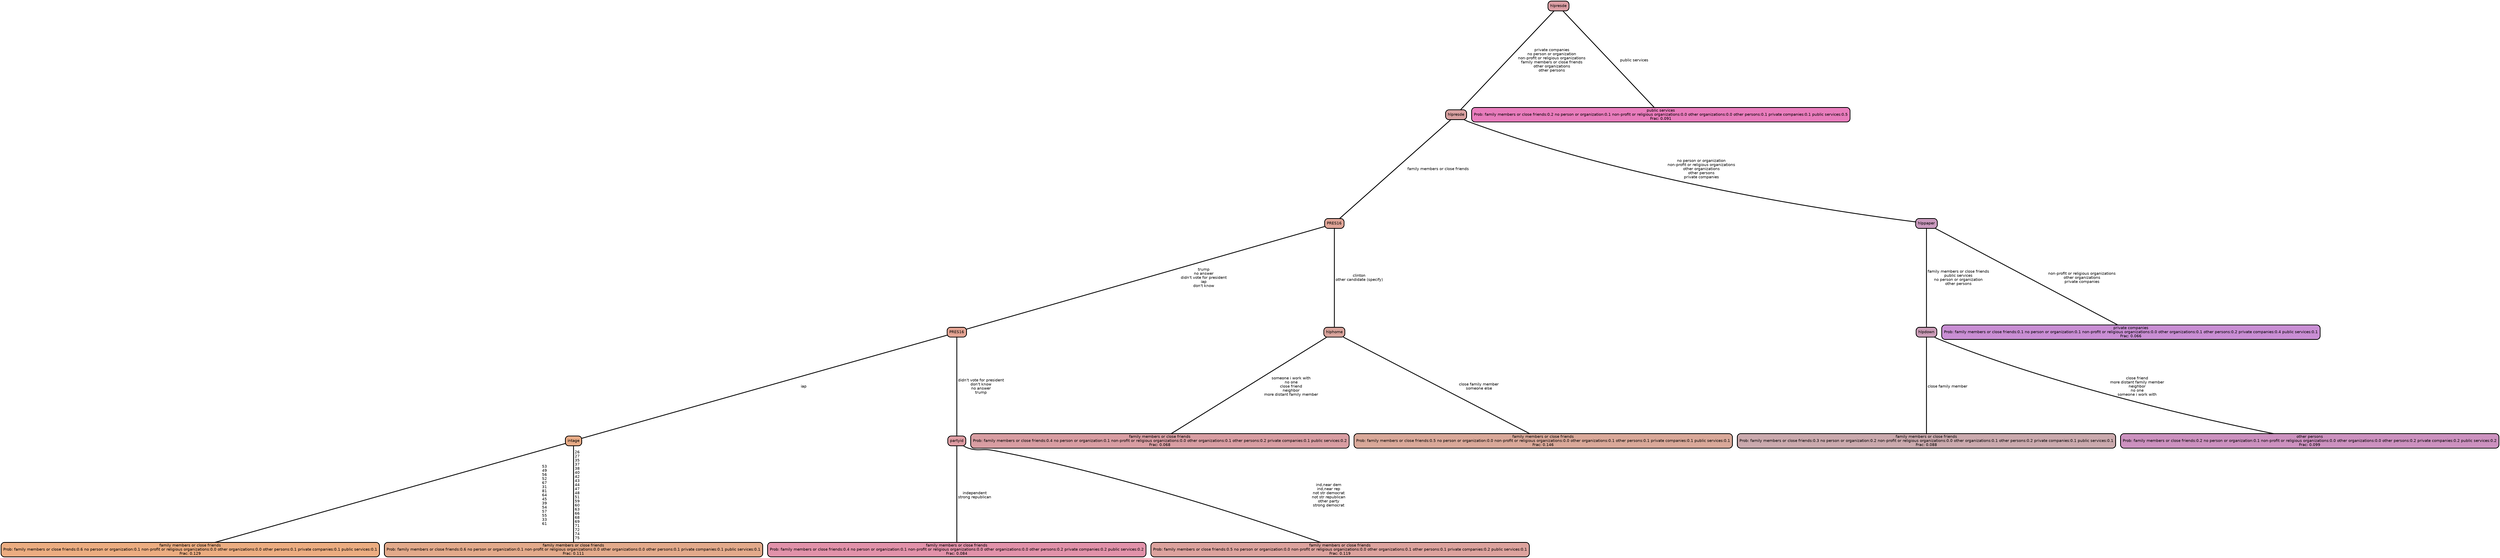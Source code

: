 graph Tree {
node [shape=box, style="filled, rounded",color="black",penwidth="3",fontcolor="black",                 fontname=helvetica] ;
graph [ranksep="0 equally", splines=straight,                 bgcolor=transparent, dpi=200] ;
edge [fontname=helvetica, color=black] ;
0 [label="family members or close friends
Prob: family members or close friends:0.6 no person or organization:0.1 non-profit or religious organizations:0.0 other organizations:0.0 other persons:0.1 private companies:0.1 public services:0.1
Frac: 0.129", fillcolor="#ecad81"] ;
1 [label="intage", fillcolor="#e8ab86"] ;
2 [label="family members or close friends
Prob: family members or close friends:0.6 no person or organization:0.1 non-profit or religious organizations:0.0 other organizations:0.0 other persons:0.1 private companies:0.1 public services:0.1
Frac: 0.111", fillcolor="#e3aa8b"] ;
3 [label="PRES16", fillcolor="#e4a493"] ;
4 [label="family members or close friends
Prob: family members or close friends:0.4 no person or organization:0.1 non-profit or religious organizations:0.0 other organizations:0.0 other persons:0.2 private companies:0.2 public services:0.2
Frac: 0.084", fillcolor="#e292aa"] ;
5 [label="partyid", fillcolor="#df9ca3"] ;
6 [label="family members or close friends
Prob: family members or close friends:0.5 no person or organization:0.0 non-profit or religious organizations:0.0 other organizations:0.1 other persons:0.1 private companies:0.2 public services:0.1
Frac: 0.119", fillcolor="#dda39e"] ;
7 [label="PRES16", fillcolor="#e0a496"] ;
8 [label="family members or close friends
Prob: family members or close friends:0.4 no person or organization:0.1 non-profit or religious organizations:0.0 other organizations:0.1 other persons:0.2 private companies:0.1 public services:0.2
Frac: 0.068", fillcolor="#d89da2"] ;
9 [label="hlphome", fillcolor="#d9a49c"] ;
10 [label="family members or close friends
Prob: family members or close friends:0.5 no person or organization:0.0 non-profit or religious organizations:0.0 other organizations:0.1 other persons:0.1 private companies:0.1 public services:0.1
Frac: 0.146", fillcolor="#d9a899"] ;
11 [label="hlpresde", fillcolor="#daa1a1"] ;
12 [label="family members or close friends
Prob: family members or close friends:0.3 no person or organization:0.2 non-profit or religious organizations:0.0 other organizations:0.1 other persons:0.2 private companies:0.1 public services:0.1
Frac: 0.088", fillcolor="#caa9ad"] ;
13 [label="hlpdown", fillcolor="#cb9cb7"] ;
14 [label="other persons
Prob: family members or close friends:0.2 no person or organization:0.1 non-profit or religious organizations:0.0 other organizations:0.0 other persons:0.2 private companies:0.2 public services:0.2
Frac: 0.099", fillcolor="#cc91bf"] ;
15 [label="hlppaper", fillcolor="#ca99be"] ;
16 [label="private companies
Prob: family members or close friends:0.1 no person or organization:0.1 non-profit or religious organizations:0.0 other organizations:0.1 other persons:0.2 private companies:0.4 public services:0.1
Frac: 0.066", fillcolor="#c98ed4"] ;
17 [label="hlpresde", fillcolor="#db9ea4"] ;
18 [label="public services
Prob: family members or close friends:0.2 no person or organization:0.1 non-profit or religious organizations:0.0 other organizations:0.0 other persons:0.1 private companies:0.1 public services:0.5
Frac: 0.091", fillcolor="#e97cbc"] ;
1 -- 0 [label=" 53\n 49\n 56\n 52\n 67\n 31\n 81\n 64\n 45\n 39\n 54\n 57\n 55\n 33\n 61",penwidth=3] ;
1 -- 2 [label=" 26\n 27\n 35\n 37\n 38\n 40\n 42\n 43\n 44\n 47\n 48\n 51\n 59\n 60\n 63\n 66\n 68\n 69\n 71\n 72\n 74\n 75",penwidth=3] ;
3 -- 1 [label=" iap",penwidth=3] ;
3 -- 5 [label=" didn't vote for president\n don't know\n no answer\n trump",penwidth=3] ;
5 -- 4 [label=" independent\n strong republican",penwidth=3] ;
5 -- 6 [label=" ind,near dem\n ind,near rep\n not str democrat\n not str republican\n other party\n strong democrat",penwidth=3] ;
7 -- 3 [label=" trump\n no answer\n didn't vote for president\n iap\n don't know",penwidth=3] ;
7 -- 9 [label=" clinton\n other candidate (specify)",penwidth=3] ;
9 -- 8 [label=" someone i work with\n no one\n close friend\n neighbor\n more distant family member",penwidth=3] ;
9 -- 10 [label=" close family member\n someone else",penwidth=3] ;
11 -- 7 [label=" family members or close friends",penwidth=3] ;
11 -- 15 [label=" no person or organization\n non-profit or religious organizations\n other organizations\n other persons\n private companies",penwidth=3] ;
13 -- 12 [label=" close family member",penwidth=3] ;
13 -- 14 [label=" close friend\n more distant family member\n neighbor\n no one\n someone i work with",penwidth=3] ;
15 -- 13 [label=" family members or close friends\n public services\n no person or organization\n other persons",penwidth=3] ;
15 -- 16 [label=" non-profit or religious organizations\n other organizations\n private companies",penwidth=3] ;
17 -- 11 [label=" private companies\n no person or organization\n non-profit or religious organizations\n family members or close friends\n other organizations\n other persons",penwidth=3] ;
17 -- 18 [label=" public services",penwidth=3] ;
{rank = same;}}